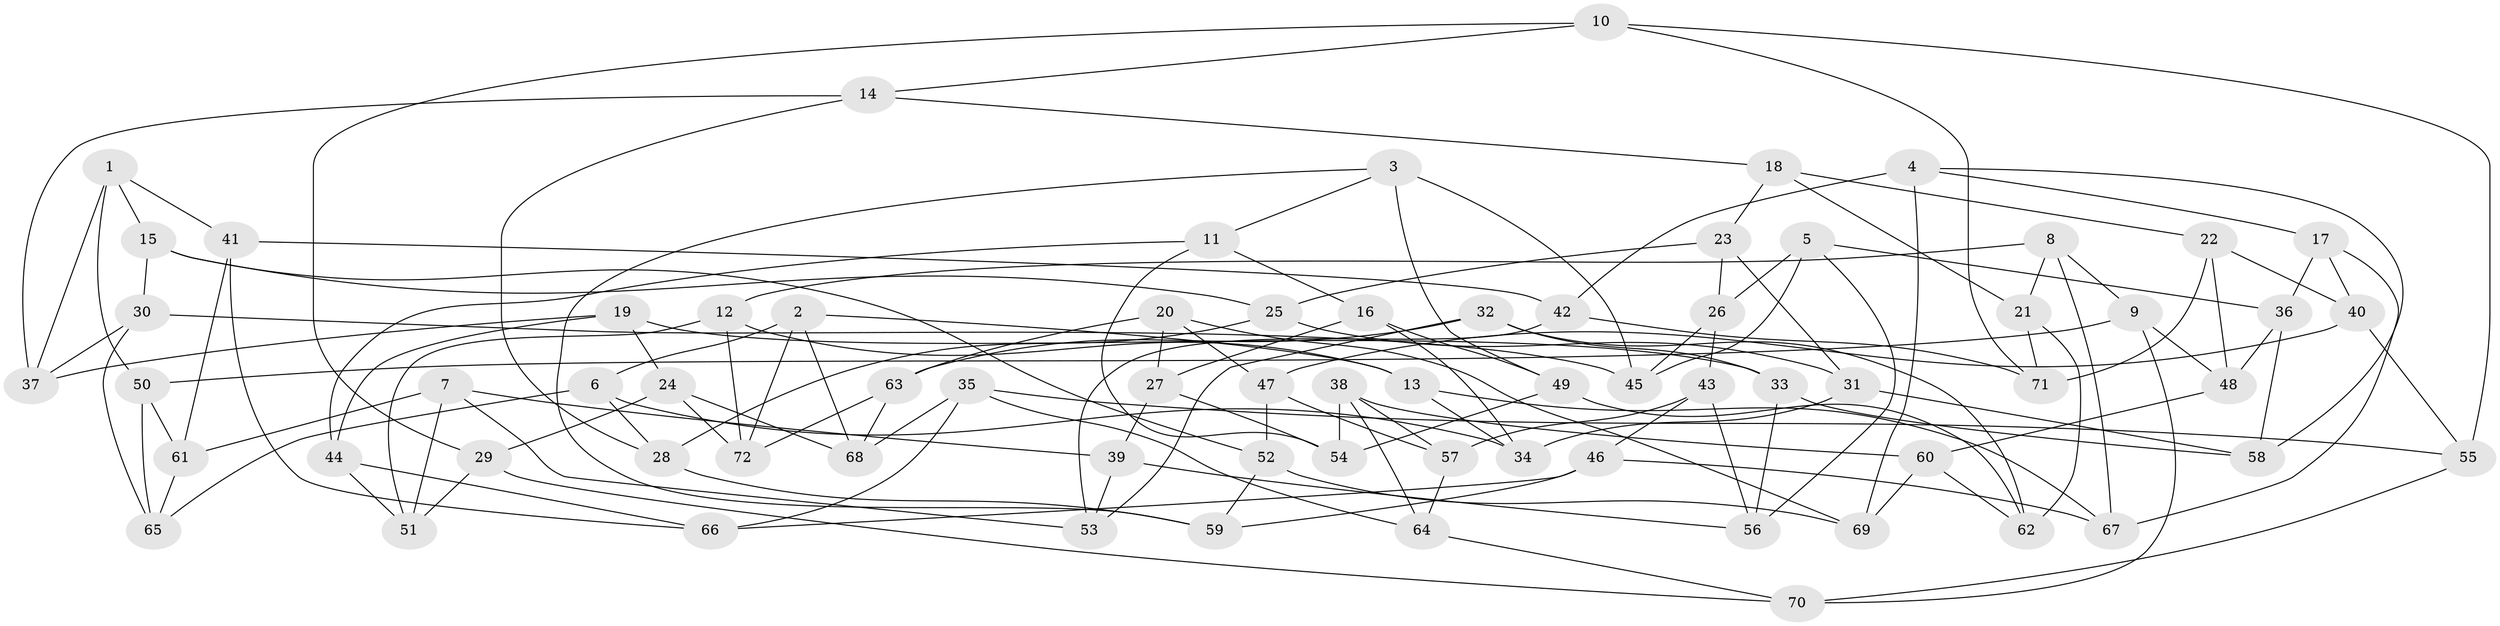 // Generated by graph-tools (version 1.1) at 2025/02/03/09/25 03:02:58]
// undirected, 72 vertices, 144 edges
graph export_dot {
graph [start="1"]
  node [color=gray90,style=filled];
  1;
  2;
  3;
  4;
  5;
  6;
  7;
  8;
  9;
  10;
  11;
  12;
  13;
  14;
  15;
  16;
  17;
  18;
  19;
  20;
  21;
  22;
  23;
  24;
  25;
  26;
  27;
  28;
  29;
  30;
  31;
  32;
  33;
  34;
  35;
  36;
  37;
  38;
  39;
  40;
  41;
  42;
  43;
  44;
  45;
  46;
  47;
  48;
  49;
  50;
  51;
  52;
  53;
  54;
  55;
  56;
  57;
  58;
  59;
  60;
  61;
  62;
  63;
  64;
  65;
  66;
  67;
  68;
  69;
  70;
  71;
  72;
  1 -- 41;
  1 -- 37;
  1 -- 50;
  1 -- 15;
  2 -- 6;
  2 -- 13;
  2 -- 68;
  2 -- 72;
  3 -- 45;
  3 -- 59;
  3 -- 49;
  3 -- 11;
  4 -- 69;
  4 -- 58;
  4 -- 17;
  4 -- 42;
  5 -- 45;
  5 -- 26;
  5 -- 36;
  5 -- 56;
  6 -- 28;
  6 -- 65;
  6 -- 34;
  7 -- 39;
  7 -- 61;
  7 -- 51;
  7 -- 53;
  8 -- 12;
  8 -- 9;
  8 -- 21;
  8 -- 67;
  9 -- 70;
  9 -- 50;
  9 -- 48;
  10 -- 71;
  10 -- 55;
  10 -- 14;
  10 -- 29;
  11 -- 54;
  11 -- 16;
  11 -- 44;
  12 -- 13;
  12 -- 51;
  12 -- 72;
  13 -- 34;
  13 -- 67;
  14 -- 18;
  14 -- 37;
  14 -- 28;
  15 -- 25;
  15 -- 52;
  15 -- 30;
  16 -- 27;
  16 -- 34;
  16 -- 49;
  17 -- 36;
  17 -- 67;
  17 -- 40;
  18 -- 23;
  18 -- 21;
  18 -- 22;
  19 -- 33;
  19 -- 24;
  19 -- 44;
  19 -- 37;
  20 -- 47;
  20 -- 27;
  20 -- 63;
  20 -- 69;
  21 -- 71;
  21 -- 62;
  22 -- 71;
  22 -- 40;
  22 -- 48;
  23 -- 25;
  23 -- 31;
  23 -- 26;
  24 -- 29;
  24 -- 72;
  24 -- 68;
  25 -- 31;
  25 -- 28;
  26 -- 45;
  26 -- 43;
  27 -- 54;
  27 -- 39;
  28 -- 59;
  29 -- 51;
  29 -- 70;
  30 -- 65;
  30 -- 37;
  30 -- 45;
  31 -- 34;
  31 -- 58;
  32 -- 53;
  32 -- 62;
  32 -- 33;
  32 -- 63;
  33 -- 58;
  33 -- 56;
  35 -- 68;
  35 -- 66;
  35 -- 64;
  35 -- 55;
  36 -- 48;
  36 -- 58;
  38 -- 57;
  38 -- 60;
  38 -- 54;
  38 -- 64;
  39 -- 56;
  39 -- 53;
  40 -- 55;
  40 -- 47;
  41 -- 66;
  41 -- 42;
  41 -- 61;
  42 -- 71;
  42 -- 53;
  43 -- 46;
  43 -- 56;
  43 -- 57;
  44 -- 66;
  44 -- 51;
  46 -- 59;
  46 -- 67;
  46 -- 66;
  47 -- 57;
  47 -- 52;
  48 -- 60;
  49 -- 62;
  49 -- 54;
  50 -- 65;
  50 -- 61;
  52 -- 69;
  52 -- 59;
  55 -- 70;
  57 -- 64;
  60 -- 69;
  60 -- 62;
  61 -- 65;
  63 -- 68;
  63 -- 72;
  64 -- 70;
}
